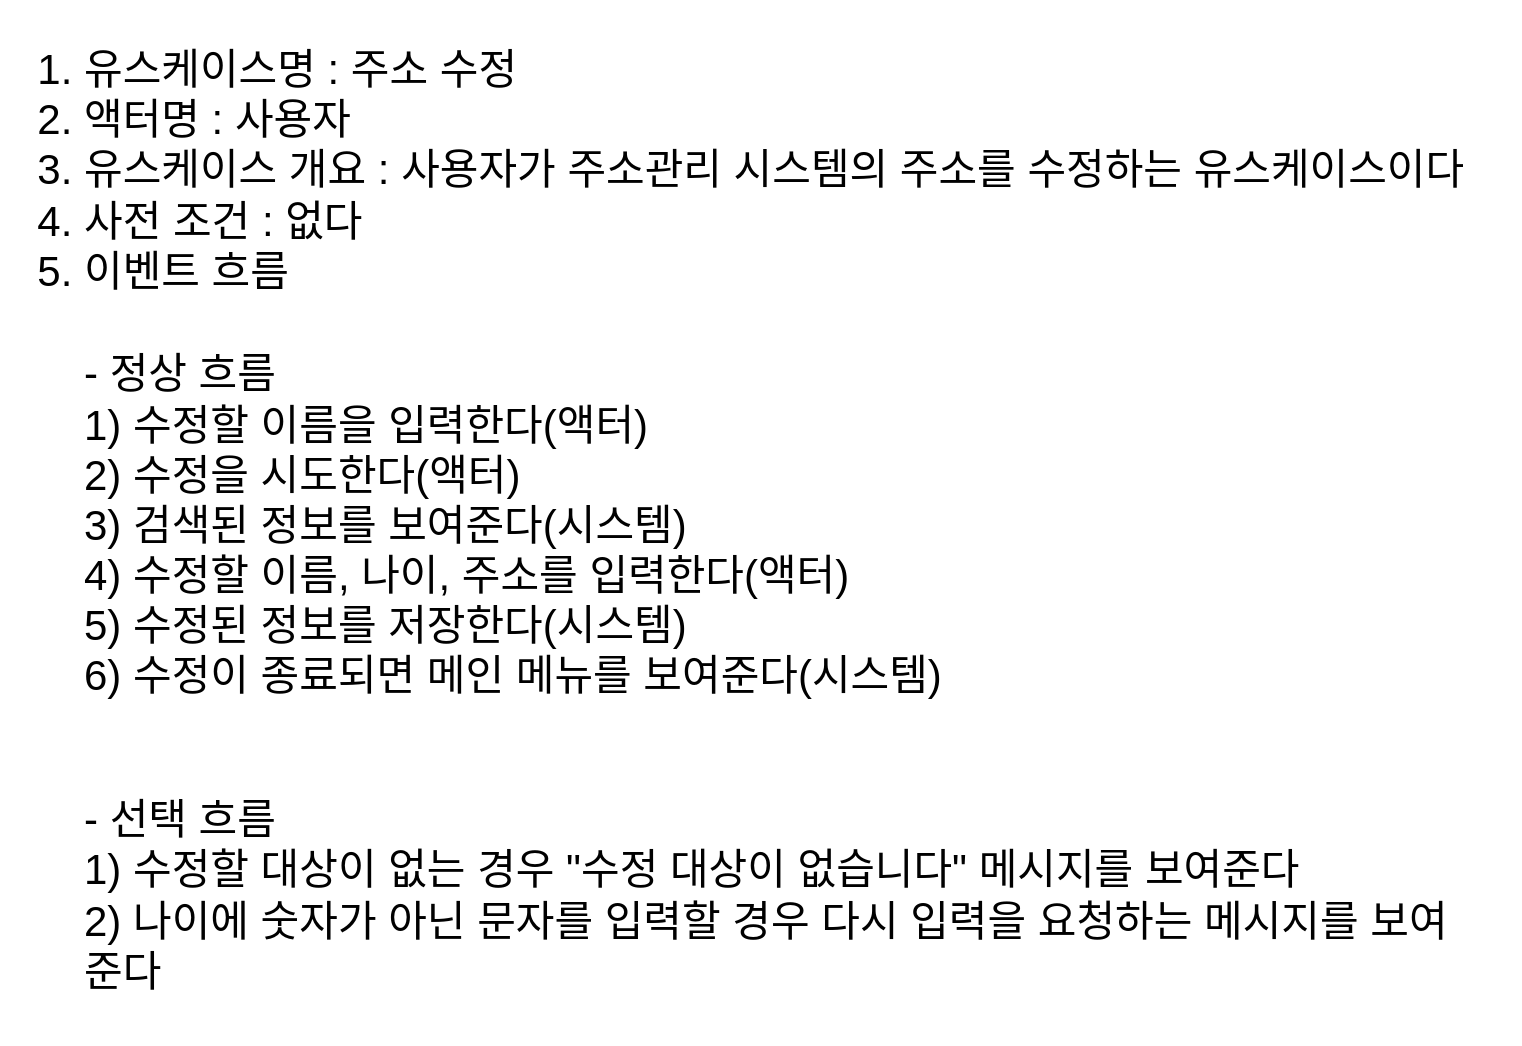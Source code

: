 <mxfile version="13.6.2" type="device"><diagram id="JuW3iOVrXz3WDMG70owa" name="Page-1"><mxGraphModel dx="1086" dy="846" grid="1" gridSize="10" guides="1" tooltips="1" connect="1" arrows="1" fold="1" page="1" pageScale="1" pageWidth="827" pageHeight="1169" math="0" shadow="0"><root><mxCell id="0"/><mxCell id="1" parent="0"/><mxCell id="HmmstPHDl-gBZ1279Uc6-2" value="&lt;ol style=&quot;font-size: 21px&quot;&gt;&lt;li&gt;&lt;span&gt;유스케이스명 : 주소 수정&lt;/span&gt;&lt;/li&gt;&lt;li&gt;&lt;span&gt;액터명 : 사용자&lt;/span&gt;&lt;/li&gt;&lt;li&gt;&lt;span&gt;유스케이스 개요 : 사용자가 주소관리 시스템의 주소를 수정하는 유스케이스이다&lt;/span&gt;&lt;/li&gt;&lt;li&gt;&lt;span&gt;사전 조건 : 없다&lt;/span&gt;&lt;/li&gt;&lt;li&gt;&lt;span&gt;이벤트 흐름&lt;/span&gt;&lt;/li&gt;&lt;/ol&gt;&lt;span style=&quot;font-size: 21px&quot;&gt;&lt;br&gt;&lt;/span&gt;" style="text;html=1;strokeColor=none;fillColor=none;align=left;verticalAlign=middle;whiteSpace=wrap;rounded=0;" parent="1" vertex="1"><mxGeometry x="40" y="30" width="760" height="170" as="geometry"/></mxCell><mxCell id="HmmstPHDl-gBZ1279Uc6-4" value="&lt;font style=&quot;font-size: 21px&quot;&gt;- 정상 흐름&lt;br&gt;1) 수정할 이름을 입력한다(액터)&lt;br&gt;2) 수정을 시도한다(액터)&lt;br&gt;3) 검색된 정보를 보여준다(시스템)&lt;br&gt;4) 수정할 이름, 나이, 주소를 입력한다(액터)&lt;br&gt;5) 수정된 정보를 저장한다(시스템)&lt;br&gt;6) 수정이 종료되면 메인 메뉴를 보여준다(시스템)&lt;br&gt;&lt;/font&gt;" style="text;html=1;strokeColor=none;fillColor=none;align=left;verticalAlign=middle;whiteSpace=wrap;rounded=0;" parent="1" vertex="1"><mxGeometry x="80" y="180" width="520" height="200" as="geometry"/></mxCell><mxCell id="HmmstPHDl-gBZ1279Uc6-5" value="&lt;font style=&quot;font-size: 21px&quot;&gt;- 선택 흐름&lt;br&gt;1) 수정할 대상이 없는 경우 &quot;수정 대상이 없습니다&quot; 메시지를 보여준다&lt;br&gt;2) 나이에 숫자가 아닌 문자를 입력할 경우 다시 입력을 요청하는 메시지를 보여준다&lt;br&gt;&lt;/font&gt;" style="text;html=1;strokeColor=none;fillColor=none;align=left;verticalAlign=middle;whiteSpace=wrap;rounded=0;" parent="1" vertex="1"><mxGeometry x="80" y="390" width="700" height="150" as="geometry"/></mxCell></root></mxGraphModel></diagram></mxfile>